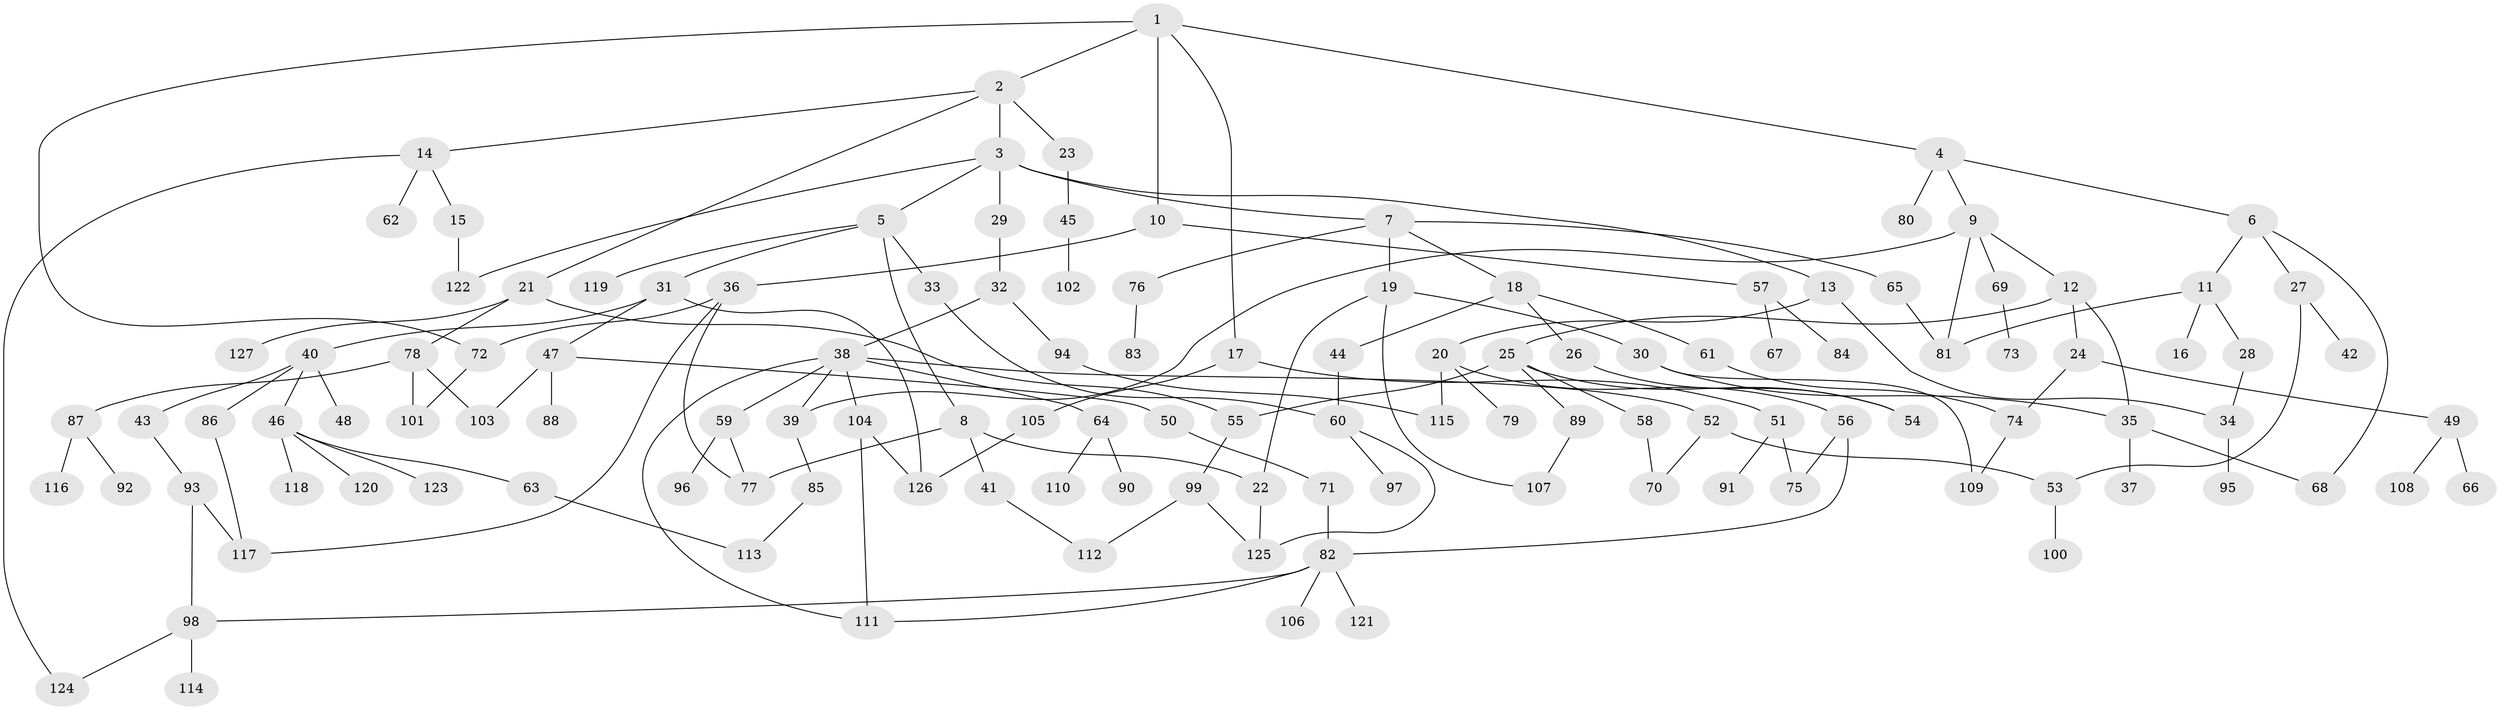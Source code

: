 // coarse degree distribution, {5: 0.04, 1: 0.44, 6: 0.12, 2: 0.14, 4: 0.12, 7: 0.02, 3: 0.08, 10: 0.02, 9: 0.02}
// Generated by graph-tools (version 1.1) at 2025/44/03/04/25 21:44:46]
// undirected, 127 vertices, 162 edges
graph export_dot {
graph [start="1"]
  node [color=gray90,style=filled];
  1;
  2;
  3;
  4;
  5;
  6;
  7;
  8;
  9;
  10;
  11;
  12;
  13;
  14;
  15;
  16;
  17;
  18;
  19;
  20;
  21;
  22;
  23;
  24;
  25;
  26;
  27;
  28;
  29;
  30;
  31;
  32;
  33;
  34;
  35;
  36;
  37;
  38;
  39;
  40;
  41;
  42;
  43;
  44;
  45;
  46;
  47;
  48;
  49;
  50;
  51;
  52;
  53;
  54;
  55;
  56;
  57;
  58;
  59;
  60;
  61;
  62;
  63;
  64;
  65;
  66;
  67;
  68;
  69;
  70;
  71;
  72;
  73;
  74;
  75;
  76;
  77;
  78;
  79;
  80;
  81;
  82;
  83;
  84;
  85;
  86;
  87;
  88;
  89;
  90;
  91;
  92;
  93;
  94;
  95;
  96;
  97;
  98;
  99;
  100;
  101;
  102;
  103;
  104;
  105;
  106;
  107;
  108;
  109;
  110;
  111;
  112;
  113;
  114;
  115;
  116;
  117;
  118;
  119;
  120;
  121;
  122;
  123;
  124;
  125;
  126;
  127;
  1 -- 2;
  1 -- 4;
  1 -- 10;
  1 -- 17;
  1 -- 72;
  2 -- 3;
  2 -- 14;
  2 -- 21;
  2 -- 23;
  3 -- 5;
  3 -- 7;
  3 -- 13;
  3 -- 29;
  3 -- 122;
  4 -- 6;
  4 -- 9;
  4 -- 80;
  5 -- 8;
  5 -- 31;
  5 -- 33;
  5 -- 119;
  6 -- 11;
  6 -- 27;
  6 -- 68;
  7 -- 18;
  7 -- 19;
  7 -- 65;
  7 -- 76;
  8 -- 41;
  8 -- 22;
  8 -- 77;
  9 -- 12;
  9 -- 69;
  9 -- 39;
  9 -- 81;
  10 -- 36;
  10 -- 57;
  11 -- 16;
  11 -- 28;
  11 -- 81;
  12 -- 24;
  12 -- 25;
  12 -- 35;
  13 -- 20;
  13 -- 34;
  14 -- 15;
  14 -- 62;
  14 -- 124;
  15 -- 122;
  17 -- 51;
  17 -- 105;
  18 -- 26;
  18 -- 44;
  18 -- 61;
  19 -- 22;
  19 -- 30;
  19 -- 107;
  20 -- 56;
  20 -- 79;
  20 -- 115;
  21 -- 78;
  21 -- 127;
  21 -- 55;
  22 -- 125;
  23 -- 45;
  24 -- 49;
  24 -- 74;
  25 -- 54;
  25 -- 55;
  25 -- 58;
  25 -- 89;
  26 -- 54;
  27 -- 42;
  27 -- 53;
  28 -- 34;
  29 -- 32;
  30 -- 35;
  30 -- 109;
  31 -- 40;
  31 -- 47;
  31 -- 126;
  32 -- 38;
  32 -- 94;
  33 -- 60;
  34 -- 95;
  35 -- 37;
  35 -- 68;
  36 -- 77;
  36 -- 117;
  36 -- 72;
  38 -- 39;
  38 -- 52;
  38 -- 59;
  38 -- 64;
  38 -- 104;
  38 -- 111;
  39 -- 85;
  40 -- 43;
  40 -- 46;
  40 -- 48;
  40 -- 86;
  41 -- 112;
  43 -- 93;
  44 -- 60;
  45 -- 102;
  46 -- 63;
  46 -- 118;
  46 -- 120;
  46 -- 123;
  47 -- 50;
  47 -- 88;
  47 -- 103;
  49 -- 66;
  49 -- 108;
  50 -- 71;
  51 -- 75;
  51 -- 91;
  52 -- 53;
  52 -- 70;
  53 -- 100;
  55 -- 99;
  56 -- 75;
  56 -- 82;
  57 -- 67;
  57 -- 84;
  58 -- 70;
  59 -- 77;
  59 -- 96;
  60 -- 97;
  60 -- 125;
  61 -- 74;
  63 -- 113;
  64 -- 90;
  64 -- 110;
  65 -- 81;
  69 -- 73;
  71 -- 82;
  72 -- 101;
  74 -- 109;
  76 -- 83;
  78 -- 87;
  78 -- 101;
  78 -- 103;
  82 -- 98;
  82 -- 106;
  82 -- 121;
  82 -- 111;
  85 -- 113;
  86 -- 117;
  87 -- 92;
  87 -- 116;
  89 -- 107;
  93 -- 117;
  93 -- 98;
  94 -- 115;
  98 -- 114;
  98 -- 124;
  99 -- 125;
  99 -- 112;
  104 -- 111;
  104 -- 126;
  105 -- 126;
}
